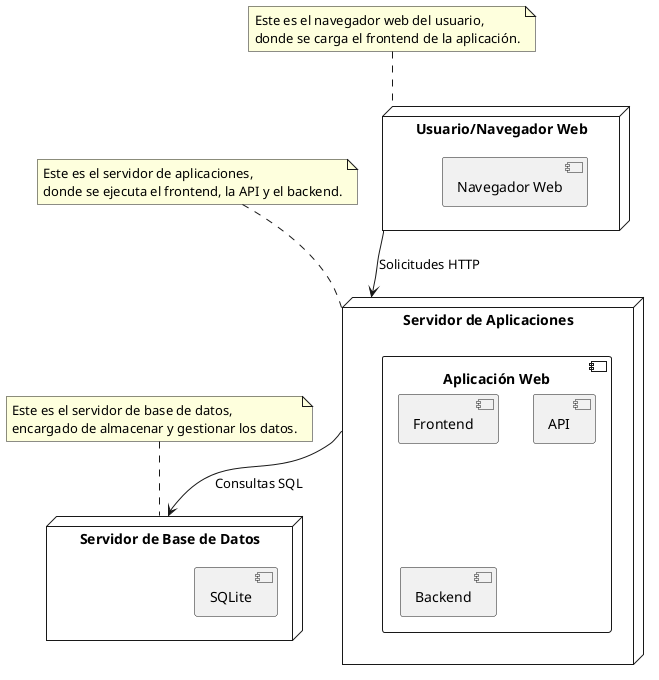 @startuml

' Definir nodos físicos/virtuales
node "Usuario/Navegador Web" as Browser {
    [Navegador Web]
}

node "Servidor de Aplicaciones" as AppServer {
    component "Aplicación Web" as WebApp {
        component [Frontend] as FE
        component "API" as API
        component [Backend] as BE
    }
}

node "Servidor de Base de Datos" as DBServer {
    [SQLite]
}

' Relaciones entre nodos
Browser --> AppServer : "Solicitudes HTTP"
AppServer --> DBServer : "Consultas SQL"

' Agregar notas a los nodos
note top of Browser
  Este es el navegador web del usuario,
  donde se carga el frontend de la aplicación.
end note

note top of AppServer
  Este es el servidor de aplicaciones,
  donde se ejecuta el frontend, la API y el backend.
end note

note top of DBServer
  Este es el servidor de base de datos,
  encargado de almacenar y gestionar los datos.
end note

@enduml
